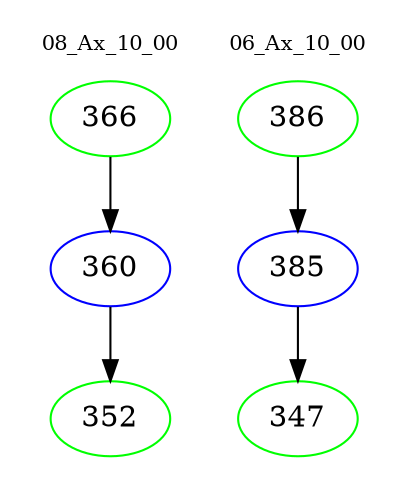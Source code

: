digraph{
subgraph cluster_0 {
color = white
label = "08_Ax_10_00";
fontsize=10;
T0_366 [label="366", color="green"]
T0_366 -> T0_360 [color="black"]
T0_360 [label="360", color="blue"]
T0_360 -> T0_352 [color="black"]
T0_352 [label="352", color="green"]
}
subgraph cluster_1 {
color = white
label = "06_Ax_10_00";
fontsize=10;
T1_386 [label="386", color="green"]
T1_386 -> T1_385 [color="black"]
T1_385 [label="385", color="blue"]
T1_385 -> T1_347 [color="black"]
T1_347 [label="347", color="green"]
}
}
